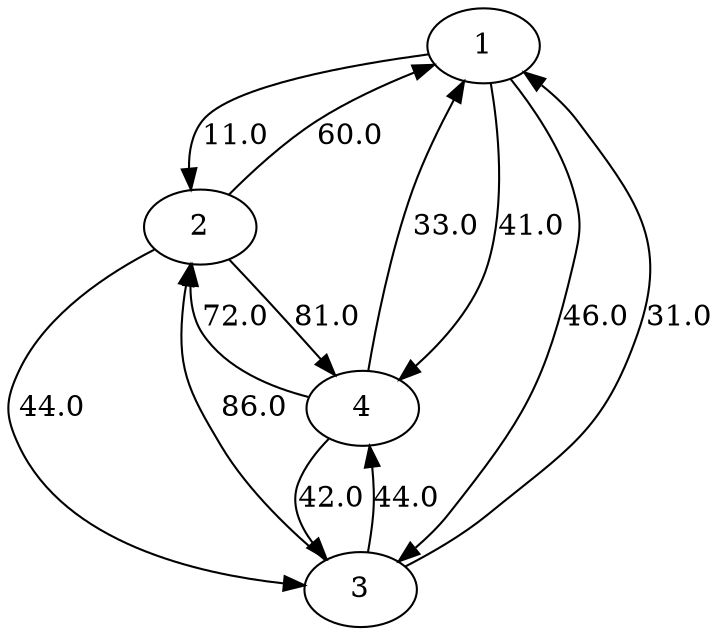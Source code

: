 strict digraph G {
  1 [ label="1" ];
  2 [ label="2" ];
  3 [ label="3" ];
  4 [ label="4" ];
  2 -> 3 [ label="44.0" ];
  1 -> 2 [ label="11.0" ];
  1 -> 4 [ label="41.0" ];
  4 -> 2 [ label="72.0" ];
  3 -> 2 [ label="86.0" ];
  4 -> 1 [ label="33.0" ];
  2 -> 1 [ label="60.0" ];
  1 -> 3 [ label="46.0" ];
  3 -> 4 [ label="44.0" ];
  4 -> 3 [ label="42.0" ];
  3 -> 1 [ label="31.0" ];
  2 -> 4 [ label="81.0" ];
}
